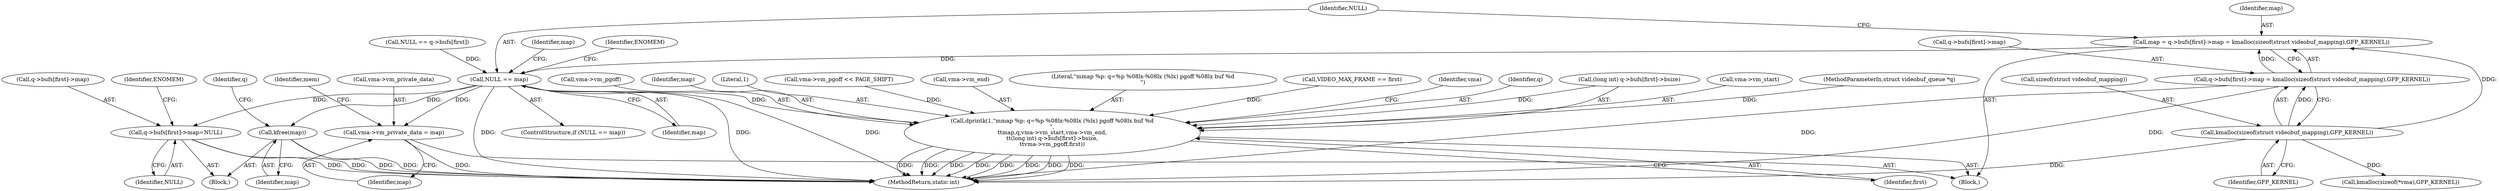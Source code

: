 digraph "1_linux_0b29669c065f60501e7289e1950fa2a618962358@API" {
"1000193" [label="(Call,map = q->bufs[first]->map = kmalloc(sizeof(struct videobuf_mapping),GFP_KERNEL))"];
"1000195" [label="(Call,q->bufs[first]->map = kmalloc(sizeof(struct videobuf_mapping),GFP_KERNEL))"];
"1000203" [label="(Call,kmalloc(sizeof(struct videobuf_mapping),GFP_KERNEL))"];
"1000208" [label="(Call,NULL == map)"];
"1000257" [label="(Call,vma->vm_private_data = map)"];
"1000310" [label="(Call,kfree(map))"];
"1000312" [label="(Call,q->bufs[first]->map=NULL)"];
"1000332" [label="(Call,dprintk(1,\"mmap %p: q=%p %08lx-%08lx (%lx) pgoff %08lx buf %d\n\",\n\t\tmap,q,vma->vm_start,vma->vm_end,\n\t\t(long int) q->bufs[first]->bsize,\n\t\tvma->vm_pgoff,first))"];
"1000334" [label="(Literal,\"mmap %p: q=%p %08lx-%08lx (%lx) pgoff %08lx buf %d\n\")"];
"1000263" [label="(Identifier,mem)"];
"1000178" [label="(Call,VIDEO_MAX_FRAME == first)"];
"1000203" [label="(Call,kmalloc(sizeof(struct videobuf_mapping),GFP_KERNEL))"];
"1000357" [label="(Identifier,vma)"];
"1000261" [label="(Identifier,map)"];
"1000209" [label="(Identifier,NULL)"];
"1000216" [label="(Identifier,map)"];
"1000195" [label="(Call,q->bufs[first]->map = kmalloc(sizeof(struct videobuf_mapping),GFP_KERNEL))"];
"1000310" [label="(Call,kfree(map))"];
"1000258" [label="(Call,vma->vm_private_data)"];
"1000309" [label="(Block,)"];
"1000311" [label="(Identifier,map)"];
"1000320" [label="(Identifier,NULL)"];
"1000204" [label="(Call,sizeof(struct videobuf_mapping))"];
"1000336" [label="(Identifier,q)"];
"1000213" [label="(Identifier,ENOMEM)"];
"1000343" [label="(Call,(long int) q->bufs[first]->bsize)"];
"1000337" [label="(Call,vma->vm_start)"];
"1000196" [label="(Call,q->bufs[first]->map)"];
"1000316" [label="(Identifier,q)"];
"1000210" [label="(Identifier,map)"];
"1000355" [label="(Identifier,first)"];
"1000104" [label="(MethodParameterIn,struct videobuf_queue *q)"];
"1000352" [label="(Call,vma->vm_pgoff)"];
"1000299" [label="(Call,kmalloc(sizeof(*vma),GFP_KERNEL))"];
"1000335" [label="(Identifier,map)"];
"1000193" [label="(Call,map = q->bufs[first]->map = kmalloc(sizeof(struct videobuf_mapping),GFP_KERNEL))"];
"1000333" [label="(Literal,1)"];
"1000312" [label="(Call,q->bufs[first]->map=NULL)"];
"1000106" [label="(Block,)"];
"1000257" [label="(Call,vma->vm_private_data = map)"];
"1000147" [label="(Call,NULL == q->bufs[first])"];
"1000360" [label="(MethodReturn,static int)"];
"1000313" [label="(Call,q->bufs[first]->map)"];
"1000208" [label="(Call,NULL == map)"];
"1000114" [label="(Call,vma->vm_pgoff << PAGE_SHIFT)"];
"1000323" [label="(Identifier,ENOMEM)"];
"1000206" [label="(Identifier,GFP_KERNEL)"];
"1000207" [label="(ControlStructure,if (NULL == map))"];
"1000332" [label="(Call,dprintk(1,\"mmap %p: q=%p %08lx-%08lx (%lx) pgoff %08lx buf %d\n\",\n\t\tmap,q,vma->vm_start,vma->vm_end,\n\t\t(long int) q->bufs[first]->bsize,\n\t\tvma->vm_pgoff,first))"];
"1000340" [label="(Call,vma->vm_end)"];
"1000194" [label="(Identifier,map)"];
"1000193" -> "1000106"  [label="AST: "];
"1000193" -> "1000195"  [label="CFG: "];
"1000194" -> "1000193"  [label="AST: "];
"1000195" -> "1000193"  [label="AST: "];
"1000209" -> "1000193"  [label="CFG: "];
"1000195" -> "1000193"  [label="DDG: "];
"1000203" -> "1000193"  [label="DDG: "];
"1000193" -> "1000208"  [label="DDG: "];
"1000195" -> "1000203"  [label="CFG: "];
"1000196" -> "1000195"  [label="AST: "];
"1000203" -> "1000195"  [label="AST: "];
"1000195" -> "1000360"  [label="DDG: "];
"1000195" -> "1000360"  [label="DDG: "];
"1000203" -> "1000195"  [label="DDG: "];
"1000203" -> "1000206"  [label="CFG: "];
"1000204" -> "1000203"  [label="AST: "];
"1000206" -> "1000203"  [label="AST: "];
"1000203" -> "1000360"  [label="DDG: "];
"1000203" -> "1000299"  [label="DDG: "];
"1000208" -> "1000207"  [label="AST: "];
"1000208" -> "1000210"  [label="CFG: "];
"1000209" -> "1000208"  [label="AST: "];
"1000210" -> "1000208"  [label="AST: "];
"1000213" -> "1000208"  [label="CFG: "];
"1000216" -> "1000208"  [label="CFG: "];
"1000208" -> "1000360"  [label="DDG: "];
"1000208" -> "1000360"  [label="DDG: "];
"1000208" -> "1000360"  [label="DDG: "];
"1000147" -> "1000208"  [label="DDG: "];
"1000208" -> "1000257"  [label="DDG: "];
"1000208" -> "1000310"  [label="DDG: "];
"1000208" -> "1000312"  [label="DDG: "];
"1000208" -> "1000332"  [label="DDG: "];
"1000257" -> "1000106"  [label="AST: "];
"1000257" -> "1000261"  [label="CFG: "];
"1000258" -> "1000257"  [label="AST: "];
"1000261" -> "1000257"  [label="AST: "];
"1000263" -> "1000257"  [label="CFG: "];
"1000257" -> "1000360"  [label="DDG: "];
"1000310" -> "1000309"  [label="AST: "];
"1000310" -> "1000311"  [label="CFG: "];
"1000311" -> "1000310"  [label="AST: "];
"1000316" -> "1000310"  [label="CFG: "];
"1000310" -> "1000360"  [label="DDG: "];
"1000310" -> "1000360"  [label="DDG: "];
"1000312" -> "1000309"  [label="AST: "];
"1000312" -> "1000320"  [label="CFG: "];
"1000313" -> "1000312"  [label="AST: "];
"1000320" -> "1000312"  [label="AST: "];
"1000323" -> "1000312"  [label="CFG: "];
"1000312" -> "1000360"  [label="DDG: "];
"1000312" -> "1000360"  [label="DDG: "];
"1000332" -> "1000106"  [label="AST: "];
"1000332" -> "1000355"  [label="CFG: "];
"1000333" -> "1000332"  [label="AST: "];
"1000334" -> "1000332"  [label="AST: "];
"1000335" -> "1000332"  [label="AST: "];
"1000336" -> "1000332"  [label="AST: "];
"1000337" -> "1000332"  [label="AST: "];
"1000340" -> "1000332"  [label="AST: "];
"1000343" -> "1000332"  [label="AST: "];
"1000352" -> "1000332"  [label="AST: "];
"1000355" -> "1000332"  [label="AST: "];
"1000357" -> "1000332"  [label="CFG: "];
"1000332" -> "1000360"  [label="DDG: "];
"1000332" -> "1000360"  [label="DDG: "];
"1000332" -> "1000360"  [label="DDG: "];
"1000332" -> "1000360"  [label="DDG: "];
"1000332" -> "1000360"  [label="DDG: "];
"1000332" -> "1000360"  [label="DDG: "];
"1000332" -> "1000360"  [label="DDG: "];
"1000332" -> "1000360"  [label="DDG: "];
"1000104" -> "1000332"  [label="DDG: "];
"1000343" -> "1000332"  [label="DDG: "];
"1000114" -> "1000332"  [label="DDG: "];
"1000178" -> "1000332"  [label="DDG: "];
}

